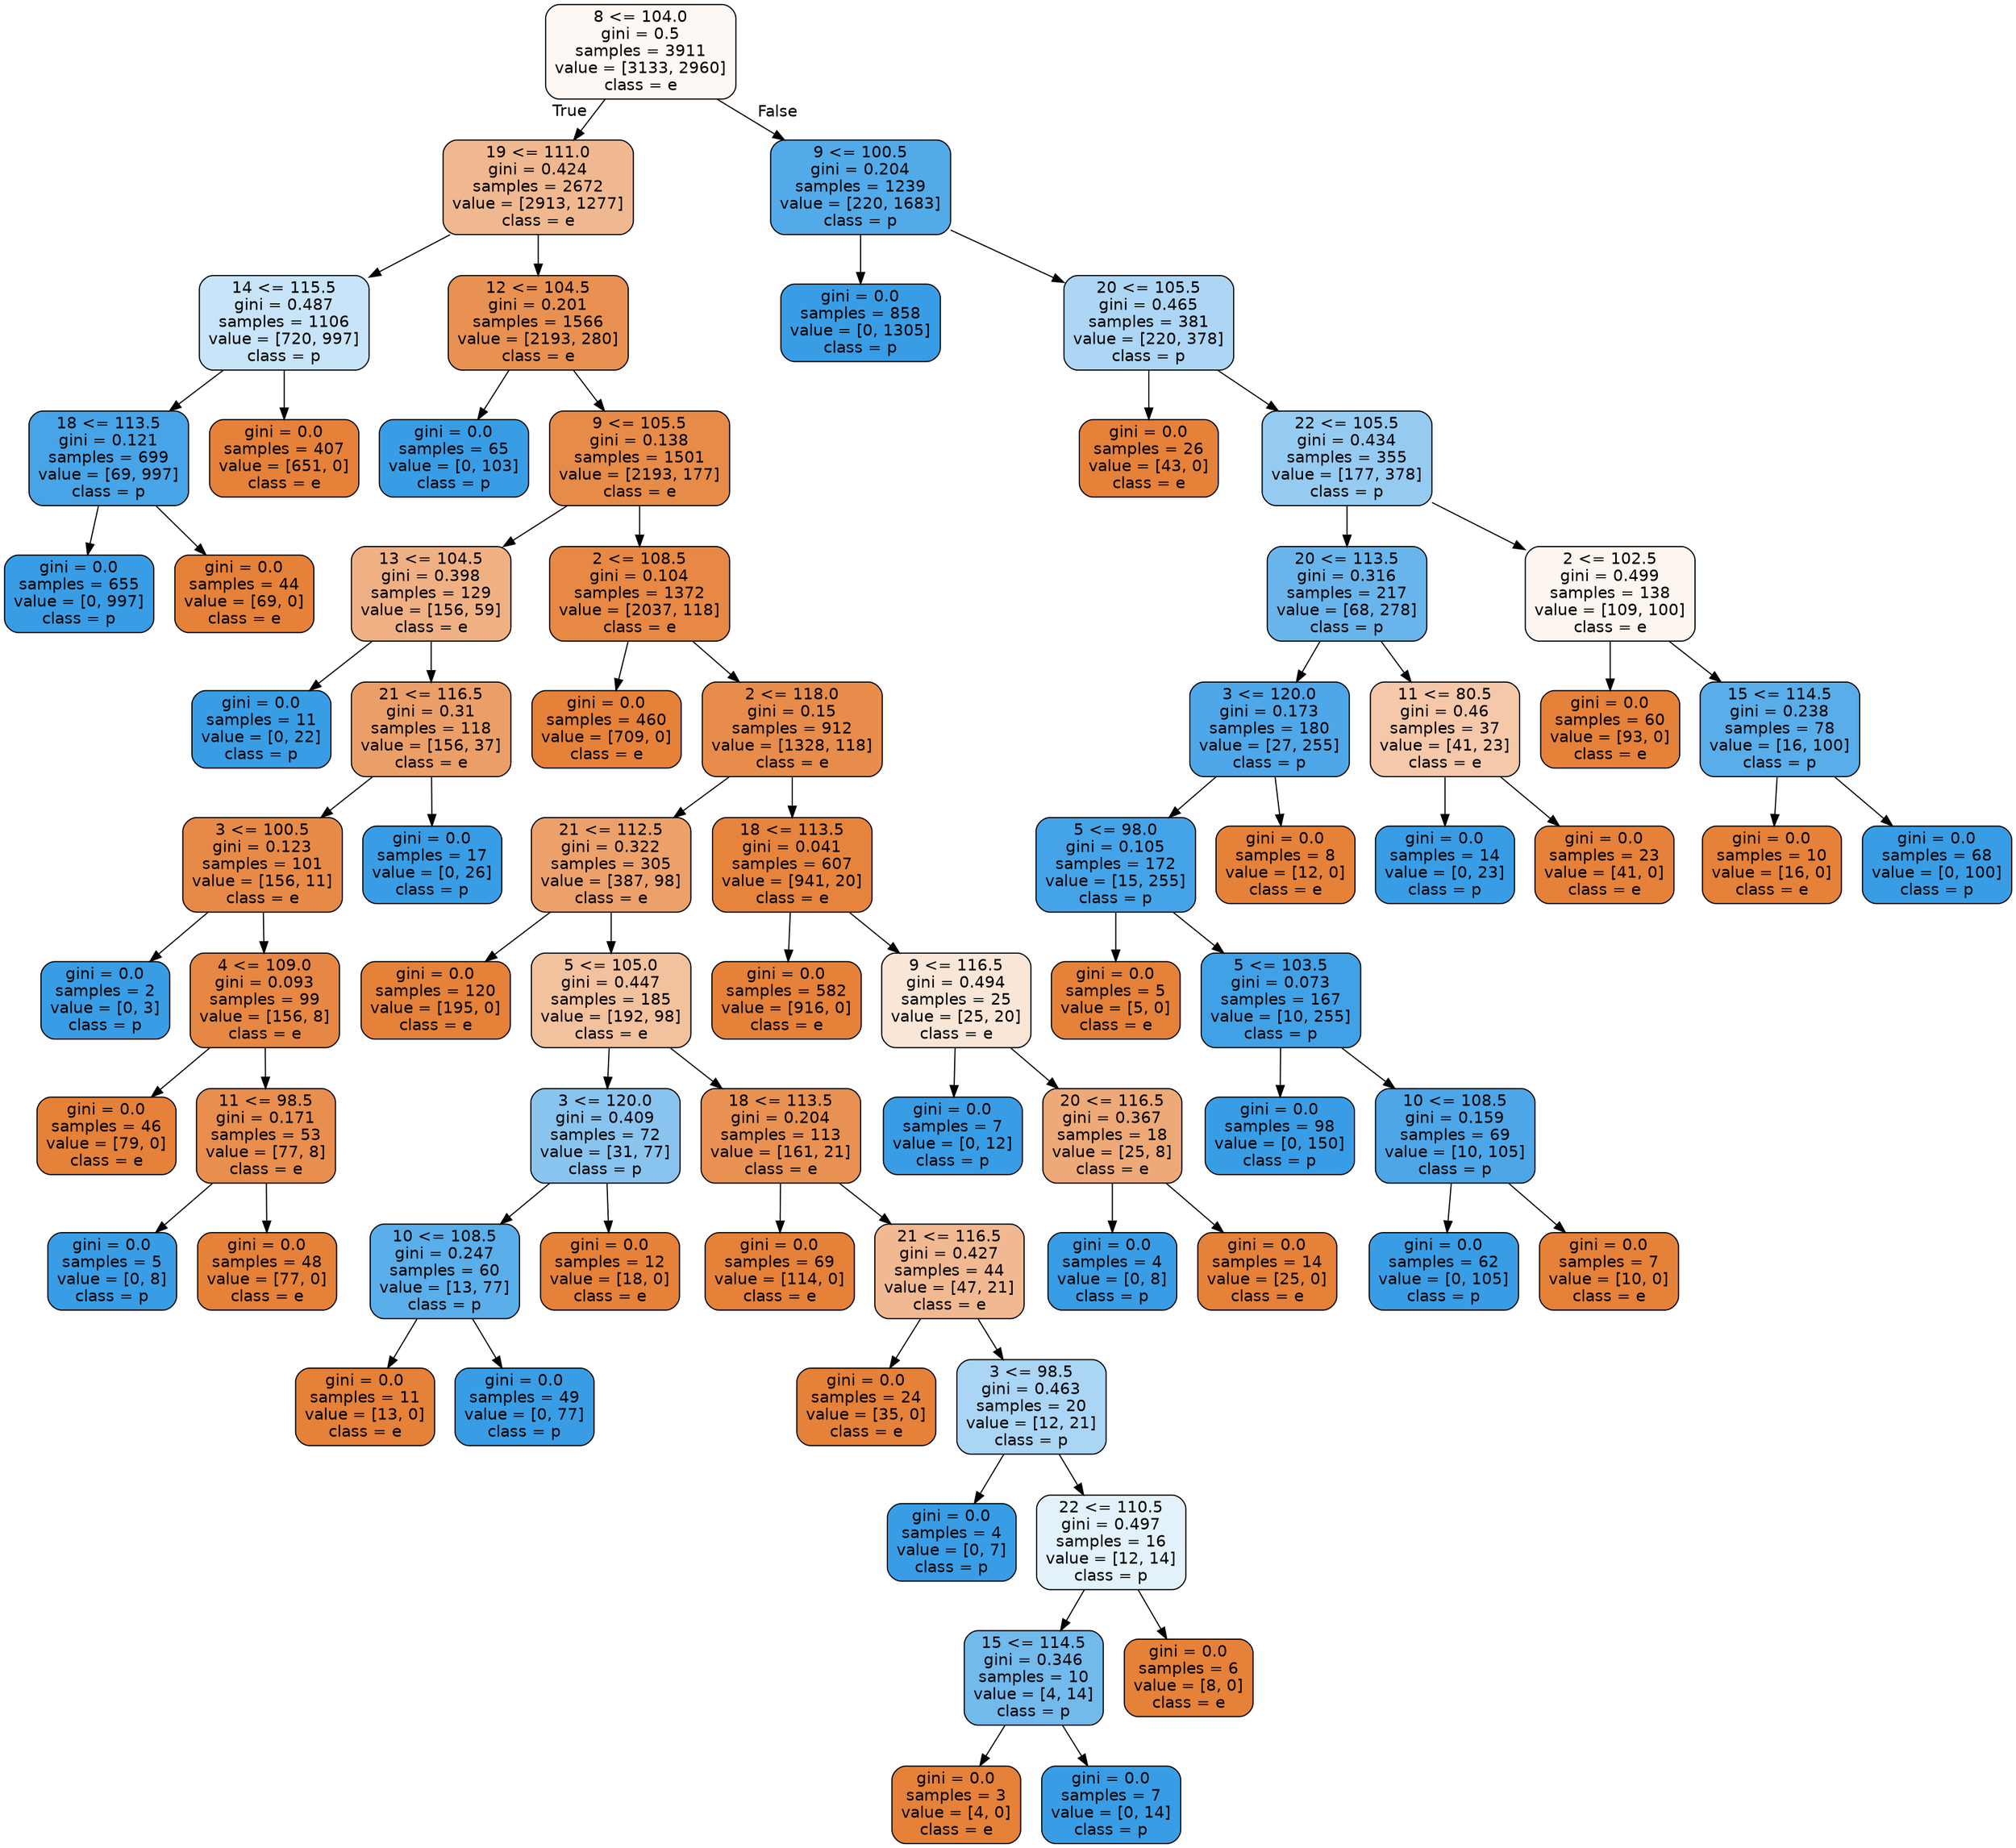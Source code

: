 digraph Tree {
node [shape=box, style="filled, rounded", color="black", fontname=helvetica] ;
edge [fontname=helvetica] ;
0 [label="8 <= 104.0\ngini = 0.5\nsamples = 3911\nvalue = [3133, 2960]\nclass = e", fillcolor="#fef8f4"] ;
1 [label="19 <= 111.0\ngini = 0.424\nsamples = 2672\nvalue = [2913, 1277]\nclass = e", fillcolor="#f0b890"] ;
0 -> 1 [labeldistance=2.5, labelangle=45, headlabel="True"] ;
2 [label="14 <= 115.5\ngini = 0.487\nsamples = 1106\nvalue = [720, 997]\nclass = p", fillcolor="#c8e4f8"] ;
1 -> 2 ;
3 [label="18 <= 113.5\ngini = 0.121\nsamples = 699\nvalue = [69, 997]\nclass = p", fillcolor="#47a4e7"] ;
2 -> 3 ;
4 [label="gini = 0.0\nsamples = 655\nvalue = [0, 997]\nclass = p", fillcolor="#399de5"] ;
3 -> 4 ;
5 [label="gini = 0.0\nsamples = 44\nvalue = [69, 0]\nclass = e", fillcolor="#e58139"] ;
3 -> 5 ;
6 [label="gini = 0.0\nsamples = 407\nvalue = [651, 0]\nclass = e", fillcolor="#e58139"] ;
2 -> 6 ;
7 [label="12 <= 104.5\ngini = 0.201\nsamples = 1566\nvalue = [2193, 280]\nclass = e", fillcolor="#e89152"] ;
1 -> 7 ;
8 [label="gini = 0.0\nsamples = 65\nvalue = [0, 103]\nclass = p", fillcolor="#399de5"] ;
7 -> 8 ;
9 [label="9 <= 105.5\ngini = 0.138\nsamples = 1501\nvalue = [2193, 177]\nclass = e", fillcolor="#e78b49"] ;
7 -> 9 ;
10 [label="13 <= 104.5\ngini = 0.398\nsamples = 129\nvalue = [156, 59]\nclass = e", fillcolor="#efb184"] ;
9 -> 10 ;
11 [label="gini = 0.0\nsamples = 11\nvalue = [0, 22]\nclass = p", fillcolor="#399de5"] ;
10 -> 11 ;
12 [label="21 <= 116.5\ngini = 0.31\nsamples = 118\nvalue = [156, 37]\nclass = e", fillcolor="#eb9f68"] ;
10 -> 12 ;
13 [label="3 <= 100.5\ngini = 0.123\nsamples = 101\nvalue = [156, 11]\nclass = e", fillcolor="#e78a47"] ;
12 -> 13 ;
14 [label="gini = 0.0\nsamples = 2\nvalue = [0, 3]\nclass = p", fillcolor="#399de5"] ;
13 -> 14 ;
15 [label="4 <= 109.0\ngini = 0.093\nsamples = 99\nvalue = [156, 8]\nclass = e", fillcolor="#e68743"] ;
13 -> 15 ;
16 [label="gini = 0.0\nsamples = 46\nvalue = [79, 0]\nclass = e", fillcolor="#e58139"] ;
15 -> 16 ;
17 [label="11 <= 98.5\ngini = 0.171\nsamples = 53\nvalue = [77, 8]\nclass = e", fillcolor="#e88e4e"] ;
15 -> 17 ;
18 [label="gini = 0.0\nsamples = 5\nvalue = [0, 8]\nclass = p", fillcolor="#399de5"] ;
17 -> 18 ;
19 [label="gini = 0.0\nsamples = 48\nvalue = [77, 0]\nclass = e", fillcolor="#e58139"] ;
17 -> 19 ;
20 [label="gini = 0.0\nsamples = 17\nvalue = [0, 26]\nclass = p", fillcolor="#399de5"] ;
12 -> 20 ;
21 [label="2 <= 108.5\ngini = 0.104\nsamples = 1372\nvalue = [2037, 118]\nclass = e", fillcolor="#e78844"] ;
9 -> 21 ;
22 [label="gini = 0.0\nsamples = 460\nvalue = [709, 0]\nclass = e", fillcolor="#e58139"] ;
21 -> 22 ;
23 [label="2 <= 118.0\ngini = 0.15\nsamples = 912\nvalue = [1328, 118]\nclass = e", fillcolor="#e78c4b"] ;
21 -> 23 ;
24 [label="21 <= 112.5\ngini = 0.322\nsamples = 305\nvalue = [387, 98]\nclass = e", fillcolor="#eca16b"] ;
23 -> 24 ;
25 [label="gini = 0.0\nsamples = 120\nvalue = [195, 0]\nclass = e", fillcolor="#e58139"] ;
24 -> 25 ;
26 [label="5 <= 105.0\ngini = 0.447\nsamples = 185\nvalue = [192, 98]\nclass = e", fillcolor="#f2c19e"] ;
24 -> 26 ;
27 [label="3 <= 120.0\ngini = 0.409\nsamples = 72\nvalue = [31, 77]\nclass = p", fillcolor="#89c4ef"] ;
26 -> 27 ;
28 [label="10 <= 108.5\ngini = 0.247\nsamples = 60\nvalue = [13, 77]\nclass = p", fillcolor="#5aaee9"] ;
27 -> 28 ;
29 [label="gini = 0.0\nsamples = 11\nvalue = [13, 0]\nclass = e", fillcolor="#e58139"] ;
28 -> 29 ;
30 [label="gini = 0.0\nsamples = 49\nvalue = [0, 77]\nclass = p", fillcolor="#399de5"] ;
28 -> 30 ;
31 [label="gini = 0.0\nsamples = 12\nvalue = [18, 0]\nclass = e", fillcolor="#e58139"] ;
27 -> 31 ;
32 [label="18 <= 113.5\ngini = 0.204\nsamples = 113\nvalue = [161, 21]\nclass = e", fillcolor="#e89153"] ;
26 -> 32 ;
33 [label="gini = 0.0\nsamples = 69\nvalue = [114, 0]\nclass = e", fillcolor="#e58139"] ;
32 -> 33 ;
34 [label="21 <= 116.5\ngini = 0.427\nsamples = 44\nvalue = [47, 21]\nclass = e", fillcolor="#f1b991"] ;
32 -> 34 ;
35 [label="gini = 0.0\nsamples = 24\nvalue = [35, 0]\nclass = e", fillcolor="#e58139"] ;
34 -> 35 ;
36 [label="3 <= 98.5\ngini = 0.463\nsamples = 20\nvalue = [12, 21]\nclass = p", fillcolor="#aad5f4"] ;
34 -> 36 ;
37 [label="gini = 0.0\nsamples = 4\nvalue = [0, 7]\nclass = p", fillcolor="#399de5"] ;
36 -> 37 ;
38 [label="22 <= 110.5\ngini = 0.497\nsamples = 16\nvalue = [12, 14]\nclass = p", fillcolor="#e3f1fb"] ;
36 -> 38 ;
39 [label="15 <= 114.5\ngini = 0.346\nsamples = 10\nvalue = [4, 14]\nclass = p", fillcolor="#72b9ec"] ;
38 -> 39 ;
40 [label="gini = 0.0\nsamples = 3\nvalue = [4, 0]\nclass = e", fillcolor="#e58139"] ;
39 -> 40 ;
41 [label="gini = 0.0\nsamples = 7\nvalue = [0, 14]\nclass = p", fillcolor="#399de5"] ;
39 -> 41 ;
42 [label="gini = 0.0\nsamples = 6\nvalue = [8, 0]\nclass = e", fillcolor="#e58139"] ;
38 -> 42 ;
43 [label="18 <= 113.5\ngini = 0.041\nsamples = 607\nvalue = [941, 20]\nclass = e", fillcolor="#e6843d"] ;
23 -> 43 ;
44 [label="gini = 0.0\nsamples = 582\nvalue = [916, 0]\nclass = e", fillcolor="#e58139"] ;
43 -> 44 ;
45 [label="9 <= 116.5\ngini = 0.494\nsamples = 25\nvalue = [25, 20]\nclass = e", fillcolor="#fae6d7"] ;
43 -> 45 ;
46 [label="gini = 0.0\nsamples = 7\nvalue = [0, 12]\nclass = p", fillcolor="#399de5"] ;
45 -> 46 ;
47 [label="20 <= 116.5\ngini = 0.367\nsamples = 18\nvalue = [25, 8]\nclass = e", fillcolor="#eda978"] ;
45 -> 47 ;
48 [label="gini = 0.0\nsamples = 4\nvalue = [0, 8]\nclass = p", fillcolor="#399de5"] ;
47 -> 48 ;
49 [label="gini = 0.0\nsamples = 14\nvalue = [25, 0]\nclass = e", fillcolor="#e58139"] ;
47 -> 49 ;
50 [label="9 <= 100.5\ngini = 0.204\nsamples = 1239\nvalue = [220, 1683]\nclass = p", fillcolor="#53aae8"] ;
0 -> 50 [labeldistance=2.5, labelangle=-45, headlabel="False"] ;
51 [label="gini = 0.0\nsamples = 858\nvalue = [0, 1305]\nclass = p", fillcolor="#399de5"] ;
50 -> 51 ;
52 [label="20 <= 105.5\ngini = 0.465\nsamples = 381\nvalue = [220, 378]\nclass = p", fillcolor="#acd6f4"] ;
50 -> 52 ;
53 [label="gini = 0.0\nsamples = 26\nvalue = [43, 0]\nclass = e", fillcolor="#e58139"] ;
52 -> 53 ;
54 [label="22 <= 105.5\ngini = 0.434\nsamples = 355\nvalue = [177, 378]\nclass = p", fillcolor="#96cbf1"] ;
52 -> 54 ;
55 [label="20 <= 113.5\ngini = 0.316\nsamples = 217\nvalue = [68, 278]\nclass = p", fillcolor="#69b5eb"] ;
54 -> 55 ;
56 [label="3 <= 120.0\ngini = 0.173\nsamples = 180\nvalue = [27, 255]\nclass = p", fillcolor="#4ea7e8"] ;
55 -> 56 ;
57 [label="5 <= 98.0\ngini = 0.105\nsamples = 172\nvalue = [15, 255]\nclass = p", fillcolor="#45a3e7"] ;
56 -> 57 ;
58 [label="gini = 0.0\nsamples = 5\nvalue = [5, 0]\nclass = e", fillcolor="#e58139"] ;
57 -> 58 ;
59 [label="5 <= 103.5\ngini = 0.073\nsamples = 167\nvalue = [10, 255]\nclass = p", fillcolor="#41a1e6"] ;
57 -> 59 ;
60 [label="gini = 0.0\nsamples = 98\nvalue = [0, 150]\nclass = p", fillcolor="#399de5"] ;
59 -> 60 ;
61 [label="10 <= 108.5\ngini = 0.159\nsamples = 69\nvalue = [10, 105]\nclass = p", fillcolor="#4ca6e7"] ;
59 -> 61 ;
62 [label="gini = 0.0\nsamples = 62\nvalue = [0, 105]\nclass = p", fillcolor="#399de5"] ;
61 -> 62 ;
63 [label="gini = 0.0\nsamples = 7\nvalue = [10, 0]\nclass = e", fillcolor="#e58139"] ;
61 -> 63 ;
64 [label="gini = 0.0\nsamples = 8\nvalue = [12, 0]\nclass = e", fillcolor="#e58139"] ;
56 -> 64 ;
65 [label="11 <= 80.5\ngini = 0.46\nsamples = 37\nvalue = [41, 23]\nclass = e", fillcolor="#f4c8a8"] ;
55 -> 65 ;
66 [label="gini = 0.0\nsamples = 14\nvalue = [0, 23]\nclass = p", fillcolor="#399de5"] ;
65 -> 66 ;
67 [label="gini = 0.0\nsamples = 23\nvalue = [41, 0]\nclass = e", fillcolor="#e58139"] ;
65 -> 67 ;
68 [label="2 <= 102.5\ngini = 0.499\nsamples = 138\nvalue = [109, 100]\nclass = e", fillcolor="#fdf5ef"] ;
54 -> 68 ;
69 [label="gini = 0.0\nsamples = 60\nvalue = [93, 0]\nclass = e", fillcolor="#e58139"] ;
68 -> 69 ;
70 [label="15 <= 114.5\ngini = 0.238\nsamples = 78\nvalue = [16, 100]\nclass = p", fillcolor="#59ade9"] ;
68 -> 70 ;
71 [label="gini = 0.0\nsamples = 10\nvalue = [16, 0]\nclass = e", fillcolor="#e58139"] ;
70 -> 71 ;
72 [label="gini = 0.0\nsamples = 68\nvalue = [0, 100]\nclass = p", fillcolor="#399de5"] ;
70 -> 72 ;
}